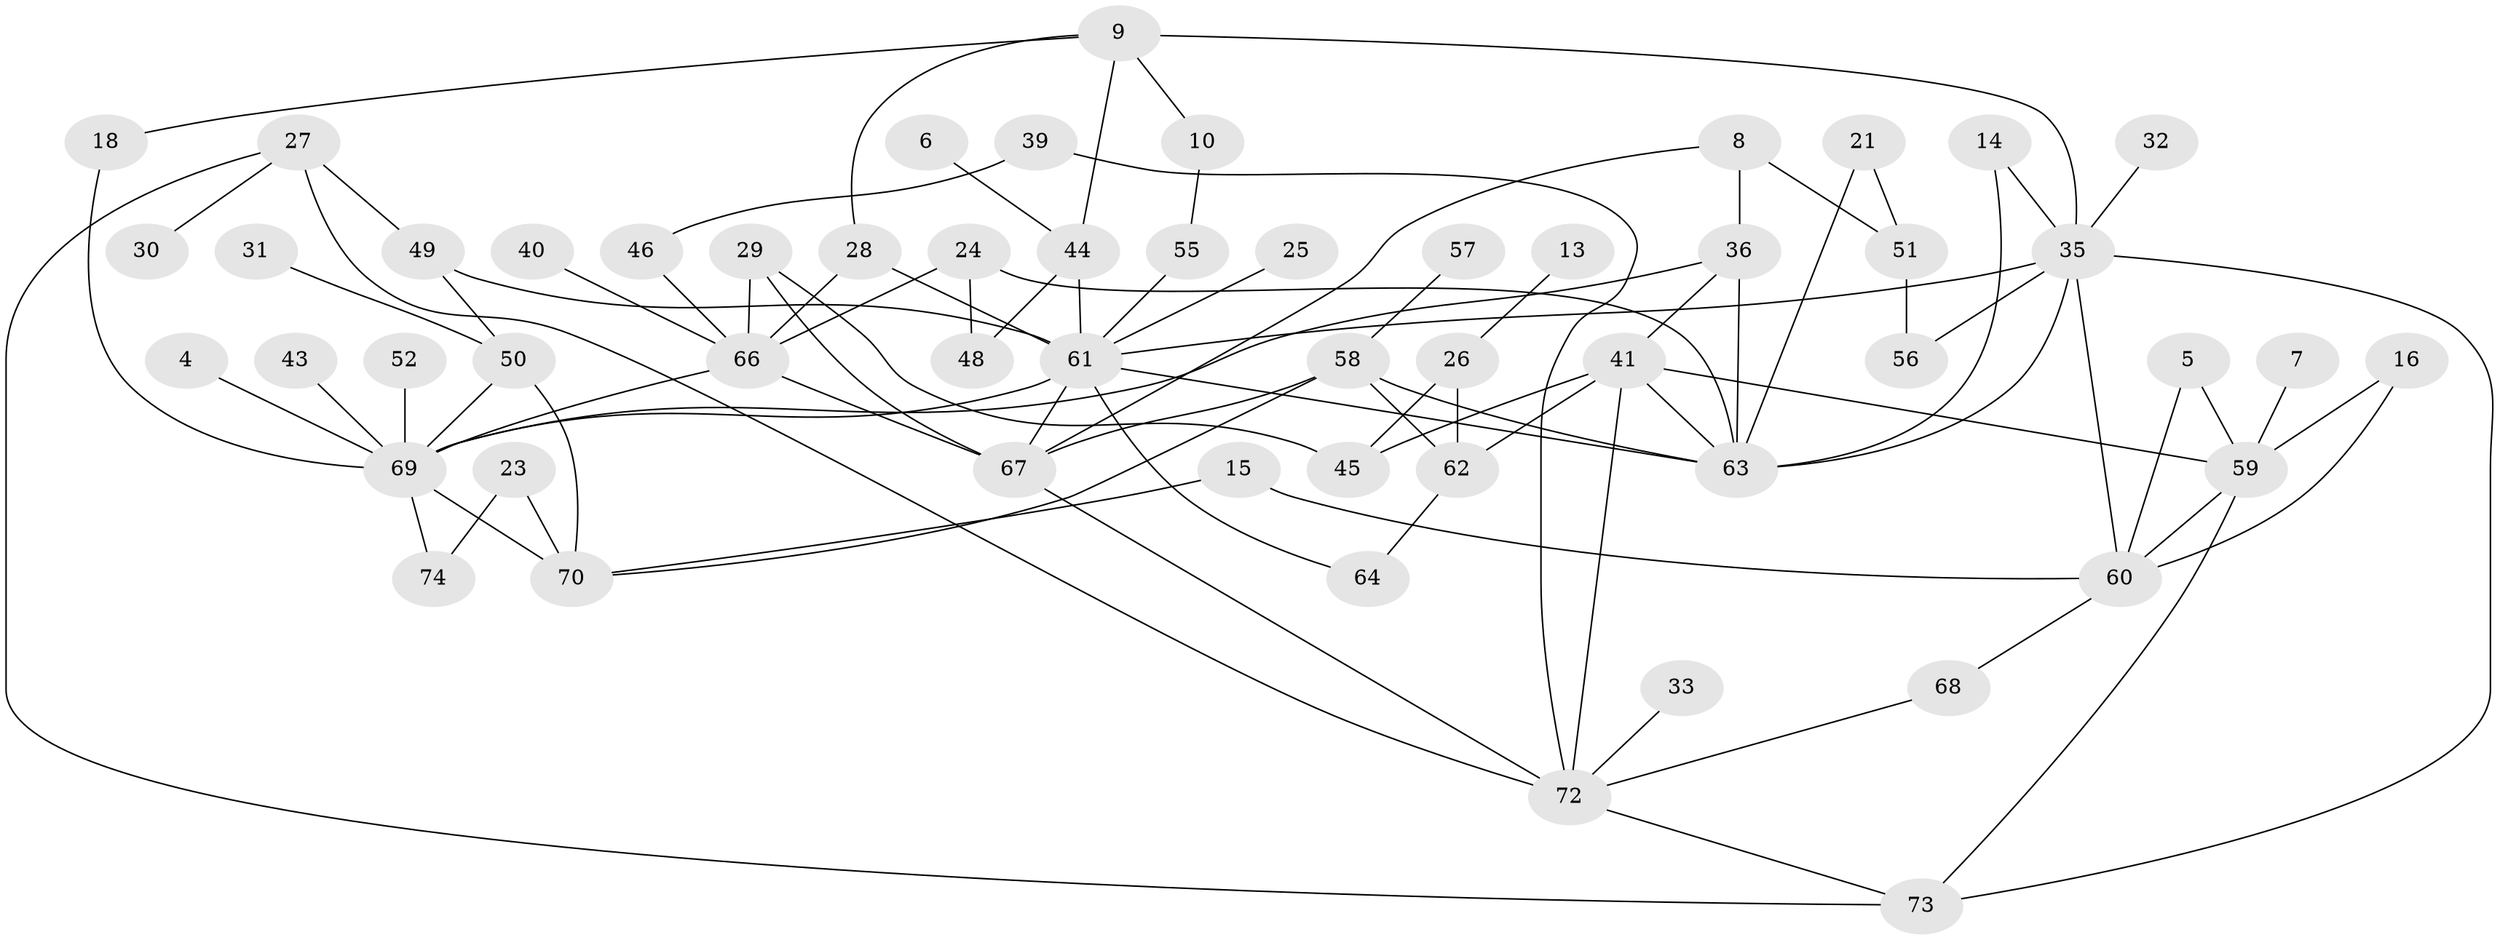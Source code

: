 // original degree distribution, {1: 0.19727891156462585, 3: 0.20408163265306123, 0: 0.11564625850340136, 4: 0.10204081632653061, 2: 0.2925170068027211, 5: 0.047619047619047616, 6: 0.04081632653061224}
// Generated by graph-tools (version 1.1) at 2025/49/03/09/25 03:49:06]
// undirected, 56 vertices, 91 edges
graph export_dot {
graph [start="1"]
  node [color=gray90,style=filled];
  4;
  5;
  6;
  7;
  8;
  9;
  10;
  13;
  14;
  15;
  16;
  18;
  21;
  23;
  24;
  25;
  26;
  27;
  28;
  29;
  30;
  31;
  32;
  33;
  35;
  36;
  39;
  40;
  41;
  43;
  44;
  45;
  46;
  48;
  49;
  50;
  51;
  52;
  55;
  56;
  57;
  58;
  59;
  60;
  61;
  62;
  63;
  64;
  66;
  67;
  68;
  69;
  70;
  72;
  73;
  74;
  4 -- 69 [weight=1.0];
  5 -- 59 [weight=1.0];
  5 -- 60 [weight=1.0];
  6 -- 44 [weight=1.0];
  7 -- 59 [weight=1.0];
  8 -- 36 [weight=1.0];
  8 -- 51 [weight=1.0];
  8 -- 67 [weight=1.0];
  9 -- 10 [weight=1.0];
  9 -- 18 [weight=1.0];
  9 -- 28 [weight=1.0];
  9 -- 35 [weight=1.0];
  9 -- 44 [weight=1.0];
  10 -- 55 [weight=1.0];
  13 -- 26 [weight=1.0];
  14 -- 35 [weight=1.0];
  14 -- 63 [weight=1.0];
  15 -- 60 [weight=1.0];
  15 -- 70 [weight=1.0];
  16 -- 59 [weight=1.0];
  16 -- 60 [weight=1.0];
  18 -- 69 [weight=1.0];
  21 -- 51 [weight=1.0];
  21 -- 63 [weight=1.0];
  23 -- 70 [weight=1.0];
  23 -- 74 [weight=1.0];
  24 -- 48 [weight=1.0];
  24 -- 63 [weight=1.0];
  24 -- 66 [weight=1.0];
  25 -- 61 [weight=1.0];
  26 -- 45 [weight=1.0];
  26 -- 62 [weight=1.0];
  27 -- 30 [weight=1.0];
  27 -- 49 [weight=1.0];
  27 -- 72 [weight=1.0];
  27 -- 73 [weight=1.0];
  28 -- 61 [weight=1.0];
  28 -- 66 [weight=1.0];
  29 -- 45 [weight=1.0];
  29 -- 66 [weight=1.0];
  29 -- 67 [weight=1.0];
  31 -- 50 [weight=1.0];
  32 -- 35 [weight=1.0];
  33 -- 72 [weight=1.0];
  35 -- 56 [weight=1.0];
  35 -- 60 [weight=1.0];
  35 -- 61 [weight=1.0];
  35 -- 63 [weight=1.0];
  35 -- 73 [weight=1.0];
  36 -- 41 [weight=1.0];
  36 -- 63 [weight=1.0];
  36 -- 69 [weight=1.0];
  39 -- 46 [weight=1.0];
  39 -- 72 [weight=1.0];
  40 -- 66 [weight=1.0];
  41 -- 45 [weight=1.0];
  41 -- 59 [weight=1.0];
  41 -- 62 [weight=1.0];
  41 -- 63 [weight=1.0];
  41 -- 72 [weight=1.0];
  43 -- 69 [weight=1.0];
  44 -- 48 [weight=1.0];
  44 -- 61 [weight=1.0];
  46 -- 66 [weight=1.0];
  49 -- 50 [weight=1.0];
  49 -- 61 [weight=1.0];
  50 -- 69 [weight=1.0];
  50 -- 70 [weight=1.0];
  51 -- 56 [weight=1.0];
  52 -- 69 [weight=1.0];
  55 -- 61 [weight=1.0];
  57 -- 58 [weight=1.0];
  58 -- 62 [weight=1.0];
  58 -- 63 [weight=1.0];
  58 -- 67 [weight=1.0];
  58 -- 70 [weight=1.0];
  59 -- 60 [weight=1.0];
  59 -- 73 [weight=1.0];
  60 -- 68 [weight=1.0];
  61 -- 63 [weight=1.0];
  61 -- 64 [weight=1.0];
  61 -- 67 [weight=1.0];
  61 -- 69 [weight=2.0];
  62 -- 64 [weight=1.0];
  66 -- 67 [weight=1.0];
  66 -- 69 [weight=1.0];
  67 -- 72 [weight=2.0];
  68 -- 72 [weight=1.0];
  69 -- 70 [weight=1.0];
  69 -- 74 [weight=1.0];
  72 -- 73 [weight=1.0];
}

